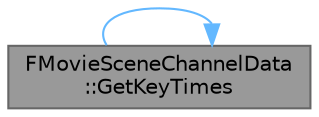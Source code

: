 digraph "FMovieSceneChannelData::GetKeyTimes"
{
 // INTERACTIVE_SVG=YES
 // LATEX_PDF_SIZE
  bgcolor="transparent";
  edge [fontname=Helvetica,fontsize=10,labelfontname=Helvetica,labelfontsize=10];
  node [fontname=Helvetica,fontsize=10,shape=box,height=0.2,width=0.4];
  rankdir="LR";
  Node1 [id="Node000001",label="FMovieSceneChannelData\l::GetKeyTimes",height=0.2,width=0.4,color="gray40", fillcolor="grey60", style="filled", fontcolor="black",tooltip="Get key times for a number of keys in the channel data."];
  Node1 -> Node1 [id="edge1_Node000001_Node000001",color="steelblue1",style="solid",tooltip=" "];
}
